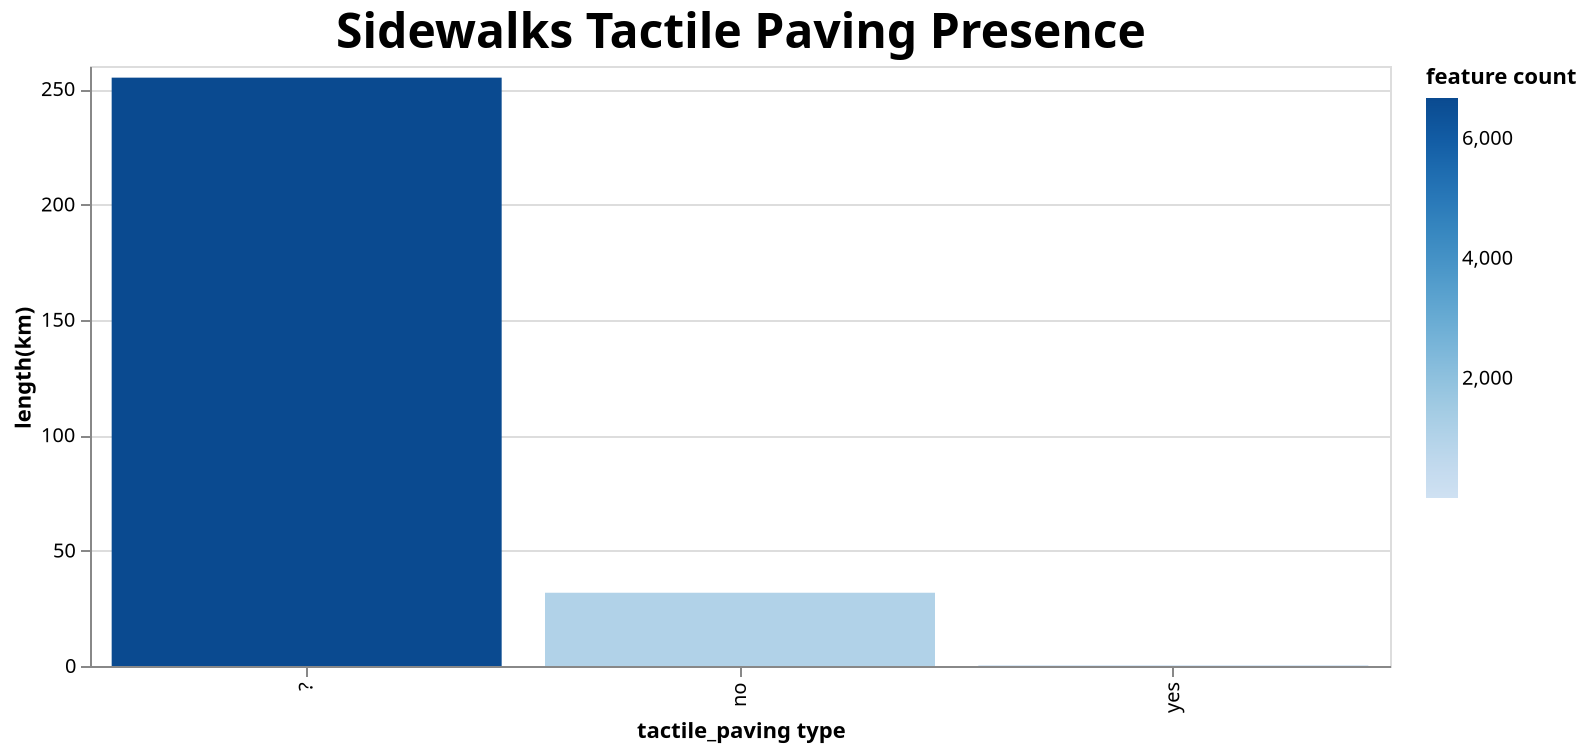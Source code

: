 {
  "config": {
    "view": {
      "continuousWidth": 300,
      "continuousHeight": 300
    },
    "title": {
      "fontSize": 24
    }
  },
  "data": {
    "name": "data-deedaed0c490ff255dbd3fa4dac5c559"
  },
  "mark": {
    "type": "bar"
  },
  "encoding": {
    "color": {
      "field": "feature count",
      "type": "quantitative"
    },
    "tooltip": {
      "field": "length(km)",
      "type": "quantitative"
    },
    "x": {
      "field": "tactile_paving type",
      "sort": "-y",
      "type": "nominal"
    },
    "y": {
      "field": "length(km)",
      "type": "quantitative"
    }
  },
  "height": 300,
  "params": [
    {
      "name": "param_4",
      "select": {
        "type": "interval",
        "encodings": [
          "x",
          "y"
        ]
      },
      "bind": "scales"
    }
  ],
  "title": "Sidewalks Tactile Paving Presence",
  "width": 650,
  "$schema": "https://vega.github.io/schema/vega-lite/v5.8.0.json",
  "datasets": {
    "data-deedaed0c490ff255dbd3fa4dac5c559": [
      {
        "tactile_paving type": "?",
        "feature count": 6682,
        "length(km)": 254.95338706382927
      },
      {
        "tactile_paving type": "no",
        "feature count": 1069,
        "length(km)": 31.750998571677524
      },
      {
        "tactile_paving type": "yes",
        "feature count": 11,
        "length(km)": 0.3342733270694504
      }
    ]
  }
}